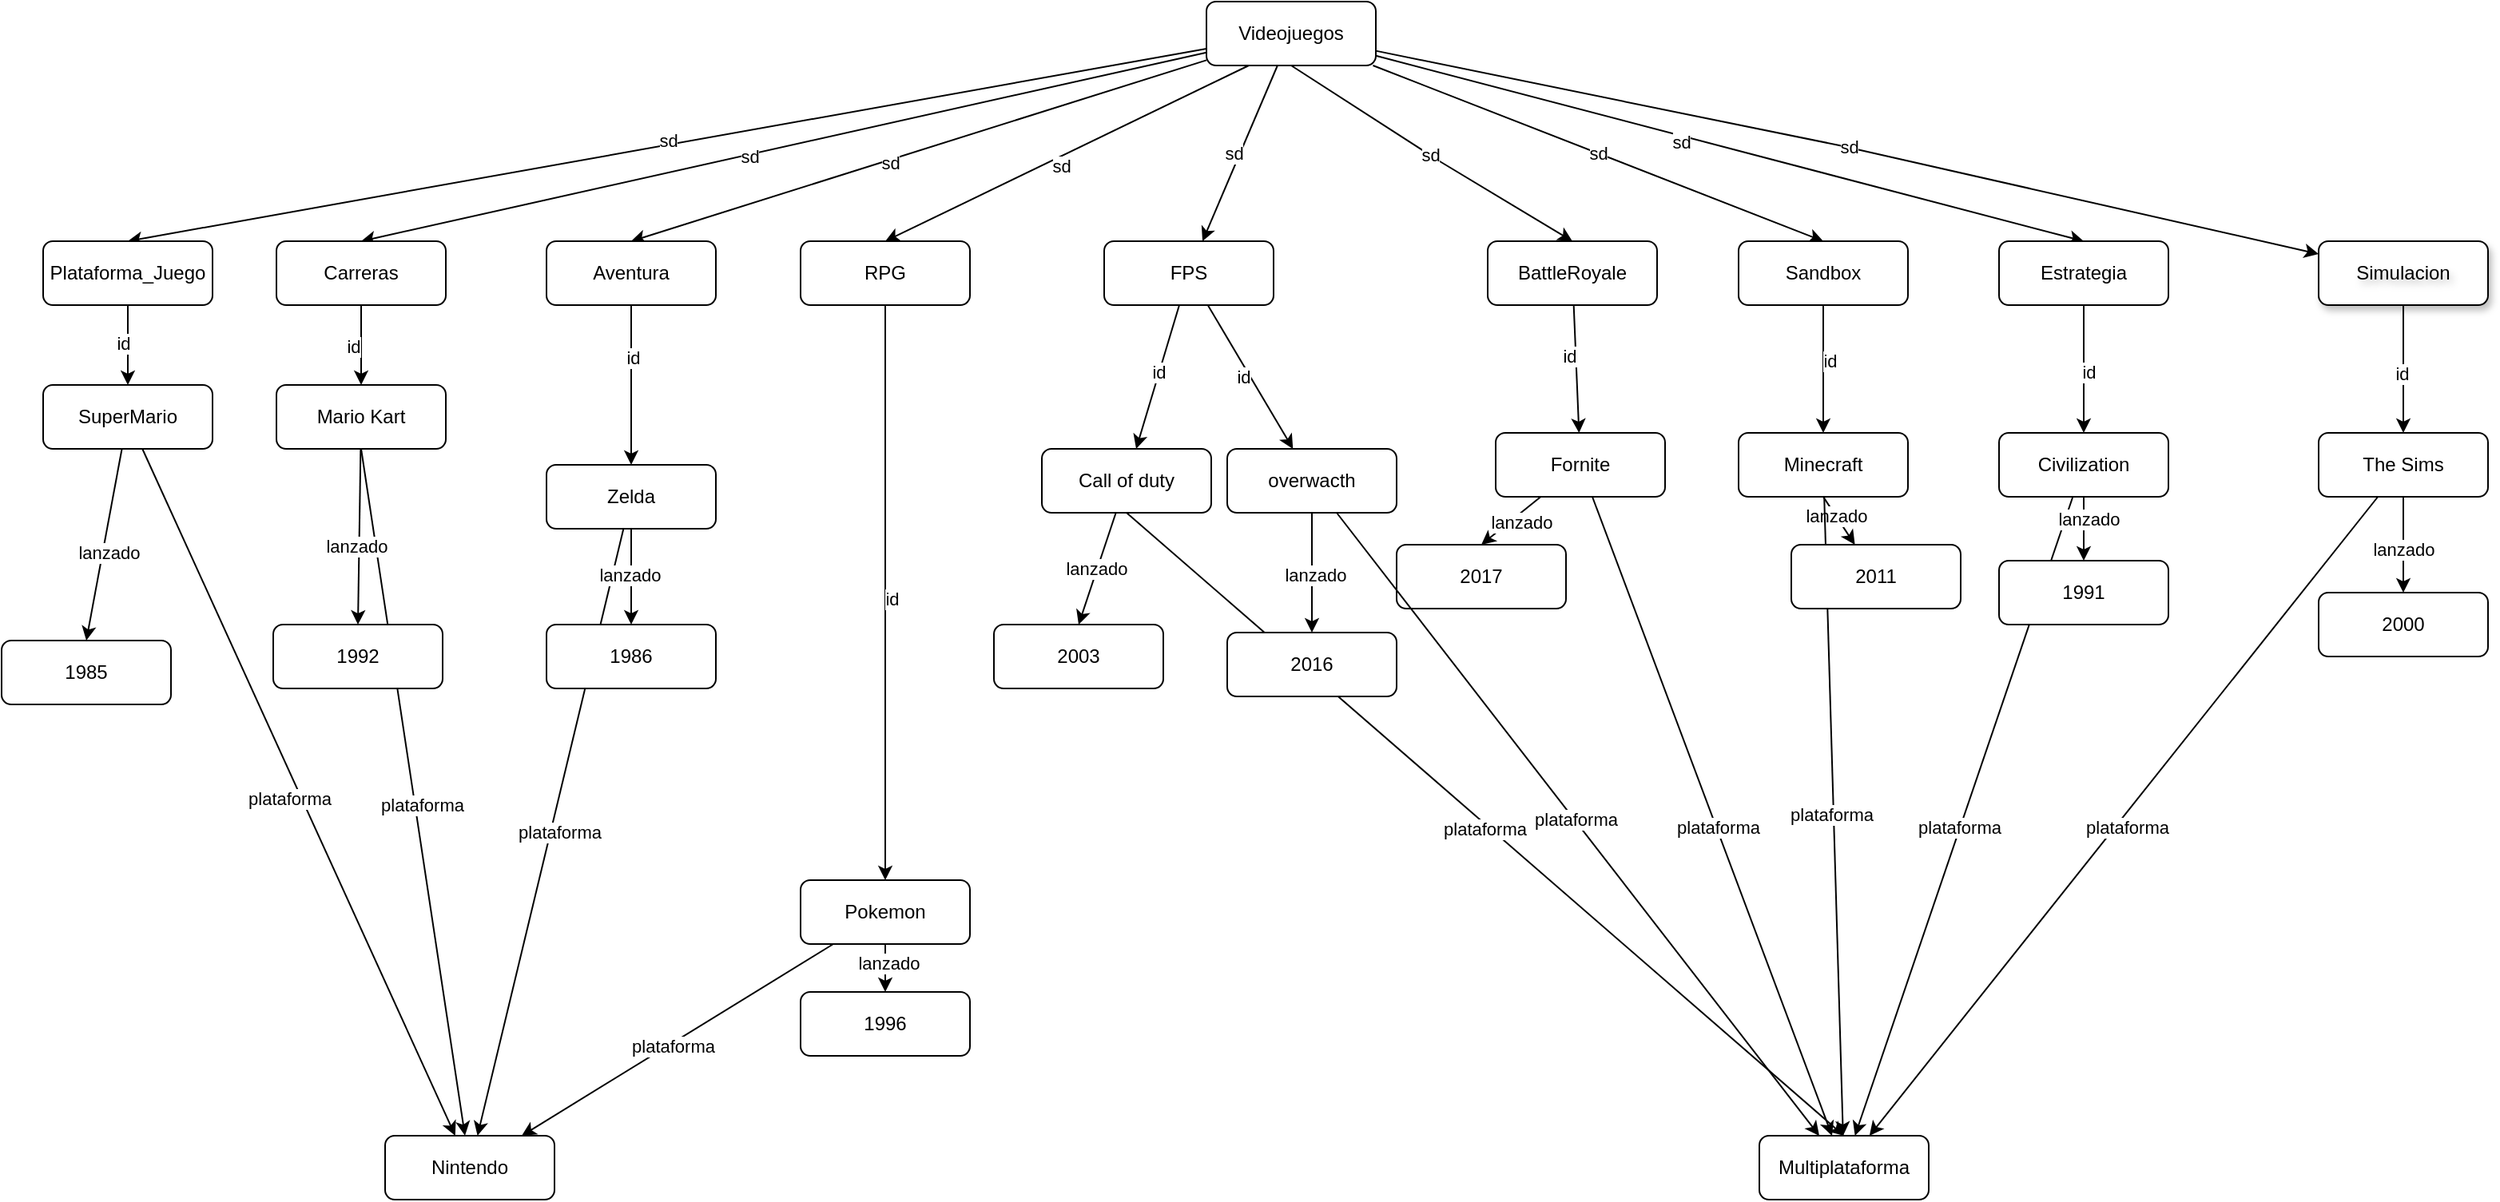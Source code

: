 <mxfile version="24.0.1" type="device">
  <diagram name="Página-1" id="hcWgy5PvwUK4jgUH3Iff">
    <mxGraphModel dx="2440" dy="1292" grid="1" gridSize="10" guides="1" tooltips="1" connect="1" arrows="1" fold="1" page="1" pageScale="1" pageWidth="1654" pageHeight="1169" math="0" shadow="0">
      <root>
        <mxCell id="0" />
        <mxCell id="1" parent="0" />
        <mxCell id="spRLWSc7RttgzbPWyASP-35" style="rounded=0;orthogonalLoop=1;jettySize=auto;html=1;entryX=0.5;entryY=0;entryDx=0;entryDy=0;" parent="1" target="spRLWSc7RttgzbPWyASP-2" edge="1" source="spRLWSc7RttgzbPWyASP-1">
          <mxGeometry relative="1" as="geometry">
            <mxPoint x="674" y="310" as="sourcePoint" />
          </mxGeometry>
        </mxCell>
        <mxCell id="7oj9rfEBmh7q5hDcnRv2-73" value="sd" style="edgeLabel;html=1;align=center;verticalAlign=middle;resizable=0;points=[];" vertex="1" connectable="0" parent="spRLWSc7RttgzbPWyASP-35">
          <mxGeometry x="-0.003" y="-3" relative="1" as="geometry">
            <mxPoint as="offset" />
          </mxGeometry>
        </mxCell>
        <mxCell id="spRLWSc7RttgzbPWyASP-36" style="rounded=0;orthogonalLoop=1;jettySize=auto;html=1;entryX=0.5;entryY=0;entryDx=0;entryDy=0;" parent="1" target="spRLWSc7RttgzbPWyASP-3" edge="1" source="spRLWSc7RttgzbPWyASP-1">
          <mxGeometry relative="1" as="geometry">
            <mxPoint x="674" y="310" as="sourcePoint" />
          </mxGeometry>
        </mxCell>
        <mxCell id="7oj9rfEBmh7q5hDcnRv2-74" value="sd" style="edgeLabel;html=1;align=center;verticalAlign=middle;resizable=0;points=[];" vertex="1" connectable="0" parent="spRLWSc7RttgzbPWyASP-36">
          <mxGeometry x="0.084" y="1" relative="1" as="geometry">
            <mxPoint as="offset" />
          </mxGeometry>
        </mxCell>
        <mxCell id="spRLWSc7RttgzbPWyASP-37" style="rounded=0;orthogonalLoop=1;jettySize=auto;html=1;entryX=0.5;entryY=0;entryDx=0;entryDy=0;" parent="1" target="spRLWSc7RttgzbPWyASP-4" edge="1" source="spRLWSc7RttgzbPWyASP-1">
          <mxGeometry relative="1" as="geometry">
            <mxPoint x="674" y="310" as="sourcePoint" />
          </mxGeometry>
        </mxCell>
        <mxCell id="7oj9rfEBmh7q5hDcnRv2-75" value="sd" style="edgeLabel;html=1;align=center;verticalAlign=middle;resizable=0;points=[];" vertex="1" connectable="0" parent="spRLWSc7RttgzbPWyASP-37">
          <mxGeometry x="0.106" y="2" relative="1" as="geometry">
            <mxPoint as="offset" />
          </mxGeometry>
        </mxCell>
        <mxCell id="spRLWSc7RttgzbPWyASP-38" style="rounded=0;orthogonalLoop=1;jettySize=auto;html=1;exitX=0.25;exitY=1;exitDx=0;exitDy=0;entryX=0.5;entryY=0;entryDx=0;entryDy=0;" parent="1" target="spRLWSc7RttgzbPWyASP-5" edge="1" source="spRLWSc7RttgzbPWyASP-1">
          <mxGeometry relative="1" as="geometry">
            <mxPoint x="674" y="310" as="sourcePoint" />
          </mxGeometry>
        </mxCell>
        <mxCell id="7oj9rfEBmh7q5hDcnRv2-76" value="sd" style="edgeLabel;html=1;align=center;verticalAlign=middle;resizable=0;points=[];" vertex="1" connectable="0" parent="spRLWSc7RttgzbPWyASP-38">
          <mxGeometry x="0.047" y="6" relative="1" as="geometry">
            <mxPoint x="-1" as="offset" />
          </mxGeometry>
        </mxCell>
        <mxCell id="spRLWSc7RttgzbPWyASP-40" value="sd" style="rounded=0;orthogonalLoop=1;jettySize=auto;html=1;entryX=0.5;entryY=0;entryDx=0;entryDy=0;" parent="1" target="spRLWSc7RttgzbPWyASP-7" edge="1" source="spRLWSc7RttgzbPWyASP-1">
          <mxGeometry relative="1" as="geometry">
            <mxPoint x="674" y="310" as="sourcePoint" />
          </mxGeometry>
        </mxCell>
        <mxCell id="spRLWSc7RttgzbPWyASP-42" style="rounded=0;orthogonalLoop=1;jettySize=auto;html=1;entryX=0.5;entryY=0;entryDx=0;entryDy=0;" parent="1" target="spRLWSc7RttgzbPWyASP-9" edge="1" source="spRLWSc7RttgzbPWyASP-1">
          <mxGeometry relative="1" as="geometry">
            <mxPoint x="674" y="310" as="sourcePoint" />
          </mxGeometry>
        </mxCell>
        <mxCell id="7oj9rfEBmh7q5hDcnRv2-78" value="sd" style="edgeLabel;html=1;align=center;verticalAlign=middle;resizable=0;points=[];" vertex="1" connectable="0" parent="spRLWSc7RttgzbPWyASP-42">
          <mxGeometry x="-0.129" y="-3" relative="1" as="geometry">
            <mxPoint x="-1" as="offset" />
          </mxGeometry>
        </mxCell>
        <mxCell id="spRLWSc7RttgzbPWyASP-77" value="sd" style="rounded=0;orthogonalLoop=1;jettySize=auto;html=1;exitX=0.5;exitY=1;exitDx=0;exitDy=0;entryX=0.5;entryY=0;entryDx=0;entryDy=0;" parent="1" source="spRLWSc7RttgzbPWyASP-1" target="spRLWSc7RttgzbPWyASP-6" edge="1">
          <mxGeometry relative="1" as="geometry">
            <Array as="points">
              <mxPoint x="920" y="270" />
            </Array>
          </mxGeometry>
        </mxCell>
        <mxCell id="7oj9rfEBmh7q5hDcnRv2-10" style="rounded=0;orthogonalLoop=1;jettySize=auto;html=1;" edge="1" parent="1" source="spRLWSc7RttgzbPWyASP-1" target="7oj9rfEBmh7q5hDcnRv2-9">
          <mxGeometry relative="1" as="geometry" />
        </mxCell>
        <mxCell id="7oj9rfEBmh7q5hDcnRv2-77" value="sd" style="edgeLabel;html=1;align=center;verticalAlign=middle;resizable=0;points=[];" vertex="1" connectable="0" parent="7oj9rfEBmh7q5hDcnRv2-10">
          <mxGeometry x="0.018" y="-4" relative="1" as="geometry">
            <mxPoint as="offset" />
          </mxGeometry>
        </mxCell>
        <mxCell id="7oj9rfEBmh7q5hDcnRv2-30" value="sd" style="rounded=0;orthogonalLoop=1;jettySize=auto;html=1;" edge="1" parent="1" source="spRLWSc7RttgzbPWyASP-1" target="spRLWSc7RttgzbPWyASP-8">
          <mxGeometry relative="1" as="geometry">
            <Array as="points">
              <mxPoint x="1170" y="260" />
            </Array>
          </mxGeometry>
        </mxCell>
        <mxCell id="spRLWSc7RttgzbPWyASP-1" value="Videojuegos" style="rounded=1;whiteSpace=wrap;html=1;" parent="1" vertex="1">
          <mxGeometry x="774" y="170" width="106" height="40" as="geometry" />
        </mxCell>
        <mxCell id="spRLWSc7RttgzbPWyASP-43" style="rounded=0;orthogonalLoop=1;jettySize=auto;html=1;exitX=0.5;exitY=1;exitDx=0;exitDy=0;entryX=0.5;entryY=0;entryDx=0;entryDy=0;" parent="1" source="spRLWSc7RttgzbPWyASP-2" target="spRLWSc7RttgzbPWyASP-10" edge="1">
          <mxGeometry relative="1" as="geometry" />
        </mxCell>
        <mxCell id="7oj9rfEBmh7q5hDcnRv2-52" value="id" style="edgeLabel;html=1;align=center;verticalAlign=middle;resizable=0;points=[];" vertex="1" connectable="0" parent="spRLWSc7RttgzbPWyASP-43">
          <mxGeometry x="-0.068" y="-3" relative="1" as="geometry">
            <mxPoint as="offset" />
          </mxGeometry>
        </mxCell>
        <mxCell id="spRLWSc7RttgzbPWyASP-2" value="Plataforma_Juego" style="rounded=1;whiteSpace=wrap;html=1;" parent="1" vertex="1">
          <mxGeometry x="46" y="320" width="106" height="40" as="geometry" />
        </mxCell>
        <mxCell id="spRLWSc7RttgzbPWyASP-46" style="rounded=0;orthogonalLoop=1;jettySize=auto;html=1;exitX=0.5;exitY=1;exitDx=0;exitDy=0;entryX=0.5;entryY=0;entryDx=0;entryDy=0;" parent="1" source="spRLWSc7RttgzbPWyASP-3" target="spRLWSc7RttgzbPWyASP-14" edge="1">
          <mxGeometry relative="1" as="geometry" />
        </mxCell>
        <mxCell id="7oj9rfEBmh7q5hDcnRv2-53" value="id" style="edgeLabel;html=1;align=center;verticalAlign=middle;resizable=0;points=[];" vertex="1" connectable="0" parent="spRLWSc7RttgzbPWyASP-46">
          <mxGeometry x="0.026" y="-5" relative="1" as="geometry">
            <mxPoint as="offset" />
          </mxGeometry>
        </mxCell>
        <mxCell id="spRLWSc7RttgzbPWyASP-3" value="Carreras" style="rounded=1;whiteSpace=wrap;html=1;" parent="1" vertex="1">
          <mxGeometry x="192" y="320" width="106" height="40" as="geometry" />
        </mxCell>
        <mxCell id="spRLWSc7RttgzbPWyASP-49" style="rounded=0;orthogonalLoop=1;jettySize=auto;html=1;exitX=0.5;exitY=1;exitDx=0;exitDy=0;entryX=0.5;entryY=0;entryDx=0;entryDy=0;" parent="1" source="spRLWSc7RttgzbPWyASP-4" target="spRLWSc7RttgzbPWyASP-17" edge="1">
          <mxGeometry relative="1" as="geometry" />
        </mxCell>
        <mxCell id="7oj9rfEBmh7q5hDcnRv2-54" value="id" style="edgeLabel;html=1;align=center;verticalAlign=middle;resizable=0;points=[];" vertex="1" connectable="0" parent="spRLWSc7RttgzbPWyASP-49">
          <mxGeometry x="-0.346" y="1" relative="1" as="geometry">
            <mxPoint as="offset" />
          </mxGeometry>
        </mxCell>
        <mxCell id="spRLWSc7RttgzbPWyASP-4" value="Aventura" style="rounded=1;whiteSpace=wrap;html=1;" parent="1" vertex="1">
          <mxGeometry x="361" y="320" width="106" height="40" as="geometry" />
        </mxCell>
        <mxCell id="spRLWSc7RttgzbPWyASP-52" style="rounded=0;orthogonalLoop=1;jettySize=auto;html=1;exitX=0.5;exitY=1;exitDx=0;exitDy=0;entryX=0.5;entryY=0;entryDx=0;entryDy=0;" parent="1" source="spRLWSc7RttgzbPWyASP-5" target="spRLWSc7RttgzbPWyASP-20" edge="1">
          <mxGeometry relative="1" as="geometry" />
        </mxCell>
        <mxCell id="7oj9rfEBmh7q5hDcnRv2-56" value="id" style="edgeLabel;html=1;align=center;verticalAlign=middle;resizable=0;points=[];" vertex="1" connectable="0" parent="spRLWSc7RttgzbPWyASP-52">
          <mxGeometry x="0.019" y="4" relative="1" as="geometry">
            <mxPoint as="offset" />
          </mxGeometry>
        </mxCell>
        <mxCell id="spRLWSc7RttgzbPWyASP-5" value="RPG" style="rounded=1;whiteSpace=wrap;html=1;" parent="1" vertex="1">
          <mxGeometry x="520" y="320" width="106" height="40" as="geometry" />
        </mxCell>
        <mxCell id="7oj9rfEBmh7q5hDcnRv2-15" style="rounded=0;orthogonalLoop=1;jettySize=auto;html=1;" edge="1" parent="1" source="spRLWSc7RttgzbPWyASP-6" target="spRLWSc7RttgzbPWyASP-26">
          <mxGeometry relative="1" as="geometry" />
        </mxCell>
        <mxCell id="7oj9rfEBmh7q5hDcnRv2-64" value="id" style="edgeLabel;html=1;align=center;verticalAlign=middle;resizable=0;points=[];" vertex="1" connectable="0" parent="7oj9rfEBmh7q5hDcnRv2-15">
          <mxGeometry x="-0.215" y="-4" relative="1" as="geometry">
            <mxPoint as="offset" />
          </mxGeometry>
        </mxCell>
        <mxCell id="spRLWSc7RttgzbPWyASP-6" value="BattleRoyale" style="rounded=1;whiteSpace=wrap;html=1;" parent="1" vertex="1">
          <mxGeometry x="950" y="320" width="106" height="40" as="geometry" />
        </mxCell>
        <mxCell id="7oj9rfEBmh7q5hDcnRv2-17" style="rounded=0;orthogonalLoop=1;jettySize=auto;html=1;" edge="1" parent="1" source="spRLWSc7RttgzbPWyASP-7" target="spRLWSc7RttgzbPWyASP-29">
          <mxGeometry relative="1" as="geometry" />
        </mxCell>
        <mxCell id="7oj9rfEBmh7q5hDcnRv2-65" value="id" style="edgeLabel;html=1;align=center;verticalAlign=middle;resizable=0;points=[];" vertex="1" connectable="0" parent="7oj9rfEBmh7q5hDcnRv2-17">
          <mxGeometry x="-0.123" y="4" relative="1" as="geometry">
            <mxPoint as="offset" />
          </mxGeometry>
        </mxCell>
        <mxCell id="spRLWSc7RttgzbPWyASP-7" value="Sandbox" style="rounded=1;whiteSpace=wrap;html=1;" parent="1" vertex="1">
          <mxGeometry x="1107" y="320" width="106" height="40" as="geometry" />
        </mxCell>
        <mxCell id="7oj9rfEBmh7q5hDcnRv2-19" style="rounded=0;orthogonalLoop=1;jettySize=auto;html=1;" edge="1" parent="1" source="spRLWSc7RttgzbPWyASP-8" target="spRLWSc7RttgzbPWyASP-32">
          <mxGeometry relative="1" as="geometry" />
        </mxCell>
        <mxCell id="7oj9rfEBmh7q5hDcnRv2-67" value="id" style="edgeLabel;html=1;align=center;verticalAlign=middle;resizable=0;points=[];" vertex="1" connectable="0" parent="7oj9rfEBmh7q5hDcnRv2-19">
          <mxGeometry x="0.07" y="-1" relative="1" as="geometry">
            <mxPoint as="offset" />
          </mxGeometry>
        </mxCell>
        <mxCell id="spRLWSc7RttgzbPWyASP-8" value="Simulacion" style="rounded=1;whiteSpace=wrap;html=1;strokeColor=default;shadow=1;textShadow=1;" parent="1" vertex="1">
          <mxGeometry x="1470" y="320" width="106" height="40" as="geometry" />
        </mxCell>
        <mxCell id="7oj9rfEBmh7q5hDcnRv2-18" style="rounded=0;orthogonalLoop=1;jettySize=auto;html=1;" edge="1" parent="1" source="spRLWSc7RttgzbPWyASP-9" target="spRLWSc7RttgzbPWyASP-72">
          <mxGeometry relative="1" as="geometry">
            <mxPoint x="1387" y="-29.609" as="sourcePoint" />
          </mxGeometry>
        </mxCell>
        <mxCell id="7oj9rfEBmh7q5hDcnRv2-66" value="id" style="edgeLabel;html=1;align=center;verticalAlign=middle;resizable=0;points=[];" vertex="1" connectable="0" parent="7oj9rfEBmh7q5hDcnRv2-18">
          <mxGeometry x="0.053" y="3" relative="1" as="geometry">
            <mxPoint as="offset" />
          </mxGeometry>
        </mxCell>
        <mxCell id="spRLWSc7RttgzbPWyASP-9" value="Estrategia" style="rounded=1;whiteSpace=wrap;html=1;" parent="1" vertex="1">
          <mxGeometry x="1270" y="320" width="106" height="40" as="geometry" />
        </mxCell>
        <mxCell id="spRLWSc7RttgzbPWyASP-10" value="SuperMario" style="rounded=1;whiteSpace=wrap;html=1;" parent="1" vertex="1">
          <mxGeometry x="46" y="410" width="106" height="40" as="geometry" />
        </mxCell>
        <mxCell id="spRLWSc7RttgzbPWyASP-45" style="rounded=0;orthogonalLoop=1;jettySize=auto;html=1;entryX=0.5;entryY=0;entryDx=0;entryDy=0;" parent="1" source="spRLWSc7RttgzbPWyASP-10" target="spRLWSc7RttgzbPWyASP-12" edge="1">
          <mxGeometry relative="1" as="geometry">
            <mxPoint x="177" y="300" as="sourcePoint" />
          </mxGeometry>
        </mxCell>
        <mxCell id="7oj9rfEBmh7q5hDcnRv2-42" value="lanzado" style="edgeLabel;html=1;align=center;verticalAlign=middle;resizable=0;points=[];" vertex="1" connectable="0" parent="spRLWSc7RttgzbPWyASP-45">
          <mxGeometry x="0.075" y="3" relative="1" as="geometry">
            <mxPoint as="offset" />
          </mxGeometry>
        </mxCell>
        <mxCell id="spRLWSc7RttgzbPWyASP-47" style="rounded=0;orthogonalLoop=1;jettySize=auto;html=1;exitX=0.5;exitY=1;exitDx=0;exitDy=0;" parent="1" source="spRLWSc7RttgzbPWyASP-14" target="spRLWSc7RttgzbPWyASP-15" edge="1">
          <mxGeometry relative="1" as="geometry" />
        </mxCell>
        <mxCell id="7oj9rfEBmh7q5hDcnRv2-59" value="plataforma" style="edgeLabel;html=1;align=center;verticalAlign=middle;resizable=0;points=[];" vertex="1" connectable="0" parent="spRLWSc7RttgzbPWyASP-47">
          <mxGeometry x="0.039" y="4" relative="1" as="geometry">
            <mxPoint as="offset" />
          </mxGeometry>
        </mxCell>
        <mxCell id="spRLWSc7RttgzbPWyASP-14" value="Mario Kart" style="rounded=1;whiteSpace=wrap;html=1;" parent="1" vertex="1">
          <mxGeometry x="192" y="410" width="106" height="40" as="geometry" />
        </mxCell>
        <mxCell id="spRLWSc7RttgzbPWyASP-48" style="rounded=0;orthogonalLoop=1;jettySize=auto;html=1;entryX=0.5;entryY=0;entryDx=0;entryDy=0;" parent="1" source="spRLWSc7RttgzbPWyASP-14" target="spRLWSc7RttgzbPWyASP-16" edge="1">
          <mxGeometry relative="1" as="geometry" />
        </mxCell>
        <mxCell id="7oj9rfEBmh7q5hDcnRv2-44" value="lanzado" style="edgeLabel;html=1;align=center;verticalAlign=middle;resizable=0;points=[];" vertex="1" connectable="0" parent="spRLWSc7RttgzbPWyASP-48">
          <mxGeometry x="0.098" y="-2" relative="1" as="geometry">
            <mxPoint as="offset" />
          </mxGeometry>
        </mxCell>
        <mxCell id="spRLWSc7RttgzbPWyASP-15" value="Nintendo" style="rounded=1;whiteSpace=wrap;html=1;" parent="1" vertex="1">
          <mxGeometry x="260" y="880" width="106" height="40" as="geometry" />
        </mxCell>
        <mxCell id="spRLWSc7RttgzbPWyASP-16" value="1992" style="rounded=1;whiteSpace=wrap;html=1;" parent="1" vertex="1">
          <mxGeometry x="190" y="560" width="106" height="40" as="geometry" />
        </mxCell>
        <mxCell id="7oj9rfEBmh7q5hDcnRv2-22" style="rounded=0;orthogonalLoop=1;jettySize=auto;html=1;" edge="1" parent="1" source="spRLWSc7RttgzbPWyASP-17" target="spRLWSc7RttgzbPWyASP-15">
          <mxGeometry relative="1" as="geometry" />
        </mxCell>
        <mxCell id="7oj9rfEBmh7q5hDcnRv2-60" value="plataforma" style="edgeLabel;html=1;align=center;verticalAlign=middle;resizable=0;points=[];" vertex="1" connectable="0" parent="7oj9rfEBmh7q5hDcnRv2-22">
          <mxGeometry x="-0.01" y="5" relative="1" as="geometry">
            <mxPoint as="offset" />
          </mxGeometry>
        </mxCell>
        <mxCell id="spRLWSc7RttgzbPWyASP-17" value="Zelda" style="rounded=1;whiteSpace=wrap;html=1;" parent="1" vertex="1">
          <mxGeometry x="361" y="460" width="106" height="40" as="geometry" />
        </mxCell>
        <mxCell id="spRLWSc7RttgzbPWyASP-51" style="rounded=0;orthogonalLoop=1;jettySize=auto;html=1;entryX=0.5;entryY=0;entryDx=0;entryDy=0;" parent="1" source="spRLWSc7RttgzbPWyASP-17" target="spRLWSc7RttgzbPWyASP-19" edge="1">
          <mxGeometry relative="1" as="geometry" />
        </mxCell>
        <mxCell id="7oj9rfEBmh7q5hDcnRv2-45" value="lanzado" style="edgeLabel;html=1;align=center;verticalAlign=middle;resizable=0;points=[];" vertex="1" connectable="0" parent="spRLWSc7RttgzbPWyASP-51">
          <mxGeometry x="-0.028" y="-1" relative="1" as="geometry">
            <mxPoint as="offset" />
          </mxGeometry>
        </mxCell>
        <mxCell id="spRLWSc7RttgzbPWyASP-19" value="1986" style="rounded=1;whiteSpace=wrap;html=1;" parent="1" vertex="1">
          <mxGeometry x="361" y="560" width="106" height="40" as="geometry" />
        </mxCell>
        <mxCell id="7oj9rfEBmh7q5hDcnRv2-23" style="rounded=0;orthogonalLoop=1;jettySize=auto;html=1;" edge="1" parent="1" source="spRLWSc7RttgzbPWyASP-20" target="spRLWSc7RttgzbPWyASP-15">
          <mxGeometry relative="1" as="geometry" />
        </mxCell>
        <mxCell id="7oj9rfEBmh7q5hDcnRv2-61" value="plataforma" style="edgeLabel;html=1;align=center;verticalAlign=middle;resizable=0;points=[];" vertex="1" connectable="0" parent="7oj9rfEBmh7q5hDcnRv2-23">
          <mxGeometry x="0.053" y="1" relative="1" as="geometry">
            <mxPoint x="1" as="offset" />
          </mxGeometry>
        </mxCell>
        <mxCell id="spRLWSc7RttgzbPWyASP-20" value="Pokemon" style="rounded=1;whiteSpace=wrap;html=1;" parent="1" vertex="1">
          <mxGeometry x="520" y="720" width="106" height="40" as="geometry" />
        </mxCell>
        <mxCell id="spRLWSc7RttgzbPWyASP-54" style="rounded=0;orthogonalLoop=1;jettySize=auto;html=1;entryX=0.5;entryY=0;entryDx=0;entryDy=0;" parent="1" source="spRLWSc7RttgzbPWyASP-20" target="spRLWSc7RttgzbPWyASP-22" edge="1">
          <mxGeometry relative="1" as="geometry" />
        </mxCell>
        <mxCell id="7oj9rfEBmh7q5hDcnRv2-57" value="lanzado" style="edgeLabel;html=1;align=center;verticalAlign=middle;resizable=0;points=[];" vertex="1" connectable="0" parent="spRLWSc7RttgzbPWyASP-54">
          <mxGeometry x="-0.231" y="2" relative="1" as="geometry">
            <mxPoint as="offset" />
          </mxGeometry>
        </mxCell>
        <mxCell id="spRLWSc7RttgzbPWyASP-22" value="1996" style="rounded=1;whiteSpace=wrap;html=1;" parent="1" vertex="1">
          <mxGeometry x="520" y="790" width="106" height="40" as="geometry" />
        </mxCell>
        <mxCell id="spRLWSc7RttgzbPWyASP-56" style="rounded=0;orthogonalLoop=1;jettySize=auto;html=1;exitX=0.5;exitY=1;exitDx=0;exitDy=0;entryX=0.5;entryY=0;entryDx=0;entryDy=0;" parent="1" source="spRLWSc7RttgzbPWyASP-23" target="spRLWSc7RttgzbPWyASP-24" edge="1">
          <mxGeometry relative="1" as="geometry" />
        </mxCell>
        <mxCell id="7oj9rfEBmh7q5hDcnRv2-62" value="plataforma" style="edgeLabel;html=1;align=center;verticalAlign=middle;resizable=0;points=[];" vertex="1" connectable="0" parent="spRLWSc7RttgzbPWyASP-56">
          <mxGeometry x="0.003" y="-3" relative="1" as="geometry">
            <mxPoint as="offset" />
          </mxGeometry>
        </mxCell>
        <mxCell id="spRLWSc7RttgzbPWyASP-23" value="Call of duty" style="rounded=1;whiteSpace=wrap;html=1;" parent="1" vertex="1">
          <mxGeometry x="671" y="450" width="106" height="40" as="geometry" />
        </mxCell>
        <mxCell id="spRLWSc7RttgzbPWyASP-57" style="rounded=0;orthogonalLoop=1;jettySize=auto;html=1;entryX=0.5;entryY=0;entryDx=0;entryDy=0;" parent="1" source="spRLWSc7RttgzbPWyASP-23" target="spRLWSc7RttgzbPWyASP-25" edge="1">
          <mxGeometry relative="1" as="geometry" />
        </mxCell>
        <mxCell id="7oj9rfEBmh7q5hDcnRv2-46" value="lanzado" style="edgeLabel;html=1;align=center;verticalAlign=middle;resizable=0;points=[];" vertex="1" connectable="0" parent="spRLWSc7RttgzbPWyASP-57">
          <mxGeometry x="-0.009" y="-1" relative="1" as="geometry">
            <mxPoint as="offset" />
          </mxGeometry>
        </mxCell>
        <mxCell id="spRLWSc7RttgzbPWyASP-24" value="Multiplataforma" style="rounded=1;whiteSpace=wrap;html=1;" parent="1" vertex="1">
          <mxGeometry x="1120" y="880" width="106" height="40" as="geometry" />
        </mxCell>
        <mxCell id="spRLWSc7RttgzbPWyASP-25" value="2003" style="rounded=1;whiteSpace=wrap;html=1;" parent="1" vertex="1">
          <mxGeometry x="641" y="560" width="106" height="40" as="geometry" />
        </mxCell>
        <mxCell id="7oj9rfEBmh7q5hDcnRv2-31" style="rounded=0;orthogonalLoop=1;jettySize=auto;html=1;" edge="1" parent="1" source="spRLWSc7RttgzbPWyASP-26" target="spRLWSc7RttgzbPWyASP-24">
          <mxGeometry relative="1" as="geometry" />
        </mxCell>
        <mxCell id="7oj9rfEBmh7q5hDcnRv2-69" value="plataforma" style="edgeLabel;html=1;align=center;verticalAlign=middle;resizable=0;points=[];" vertex="1" connectable="0" parent="7oj9rfEBmh7q5hDcnRv2-31">
          <mxGeometry x="0.036" y="1" relative="1" as="geometry">
            <mxPoint as="offset" />
          </mxGeometry>
        </mxCell>
        <mxCell id="spRLWSc7RttgzbPWyASP-26" value="Fornite" style="rounded=1;whiteSpace=wrap;html=1;perimeter=rectanglePerimeter;" parent="1" vertex="1">
          <mxGeometry x="955" y="440" width="106" height="40" as="geometry" />
        </mxCell>
        <mxCell id="spRLWSc7RttgzbPWyASP-60" style="rounded=0;orthogonalLoop=1;jettySize=auto;html=1;entryX=0.5;entryY=0;entryDx=0;entryDy=0;" parent="1" source="spRLWSc7RttgzbPWyASP-26" target="spRLWSc7RttgzbPWyASP-28" edge="1">
          <mxGeometry relative="1" as="geometry">
            <mxPoint x="1204.0" y="539.94" as="sourcePoint" />
          </mxGeometry>
        </mxCell>
        <mxCell id="7oj9rfEBmh7q5hDcnRv2-48" value="lanzado" style="edgeLabel;html=1;align=center;verticalAlign=middle;resizable=0;points=[];" vertex="1" connectable="0" parent="spRLWSc7RttgzbPWyASP-60">
          <mxGeometry x="-0.137" y="4" relative="1" as="geometry">
            <mxPoint x="1" as="offset" />
          </mxGeometry>
        </mxCell>
        <mxCell id="spRLWSc7RttgzbPWyASP-28" value="2017" style="rounded=1;whiteSpace=wrap;html=1;" parent="1" vertex="1">
          <mxGeometry x="893" y="510" width="106" height="40" as="geometry" />
        </mxCell>
        <mxCell id="spRLWSc7RttgzbPWyASP-62" style="rounded=0;orthogonalLoop=1;jettySize=auto;html=1;exitX=0.5;exitY=1;exitDx=0;exitDy=0;" parent="1" source="spRLWSc7RttgzbPWyASP-29" target="spRLWSc7RttgzbPWyASP-31" edge="1">
          <mxGeometry relative="1" as="geometry">
            <mxPoint x="1398.167" y="370" as="targetPoint" />
          </mxGeometry>
        </mxCell>
        <mxCell id="7oj9rfEBmh7q5hDcnRv2-49" value="lanzado" style="edgeLabel;html=1;align=center;verticalAlign=middle;resizable=0;points=[];" vertex="1" connectable="0" parent="spRLWSc7RttgzbPWyASP-62">
          <mxGeometry x="-0.236" relative="1" as="geometry">
            <mxPoint as="offset" />
          </mxGeometry>
        </mxCell>
        <mxCell id="7oj9rfEBmh7q5hDcnRv2-32" style="rounded=0;orthogonalLoop=1;jettySize=auto;html=1;" edge="1" parent="1" source="spRLWSc7RttgzbPWyASP-29" target="spRLWSc7RttgzbPWyASP-24">
          <mxGeometry relative="1" as="geometry" />
        </mxCell>
        <mxCell id="7oj9rfEBmh7q5hDcnRv2-70" value="plataforma" style="edgeLabel;html=1;align=center;verticalAlign=middle;resizable=0;points=[];" vertex="1" connectable="0" parent="7oj9rfEBmh7q5hDcnRv2-32">
          <mxGeometry x="-0.007" y="-2" relative="1" as="geometry">
            <mxPoint as="offset" />
          </mxGeometry>
        </mxCell>
        <mxCell id="spRLWSc7RttgzbPWyASP-29" value="Minecraft" style="rounded=1;whiteSpace=wrap;html=1;" parent="1" vertex="1">
          <mxGeometry x="1107" y="440" width="106" height="40" as="geometry" />
        </mxCell>
        <mxCell id="spRLWSc7RttgzbPWyASP-31" value="2011" style="rounded=1;whiteSpace=wrap;html=1;" parent="1" vertex="1">
          <mxGeometry x="1140" y="510" width="106" height="40" as="geometry" />
        </mxCell>
        <mxCell id="7oj9rfEBmh7q5hDcnRv2-43" style="rounded=0;orthogonalLoop=1;jettySize=auto;html=1;" edge="1" parent="1" source="spRLWSc7RttgzbPWyASP-32" target="spRLWSc7RttgzbPWyASP-24">
          <mxGeometry relative="1" as="geometry" />
        </mxCell>
        <mxCell id="7oj9rfEBmh7q5hDcnRv2-72" value="plataforma" style="edgeLabel;html=1;align=center;verticalAlign=middle;resizable=0;points=[];" vertex="1" connectable="0" parent="7oj9rfEBmh7q5hDcnRv2-43">
          <mxGeometry x="0.011" y="5" relative="1" as="geometry">
            <mxPoint y="1" as="offset" />
          </mxGeometry>
        </mxCell>
        <mxCell id="spRLWSc7RttgzbPWyASP-32" value="The Sims" style="rounded=1;whiteSpace=wrap;html=1;" parent="1" vertex="1">
          <mxGeometry x="1470" y="440" width="106" height="40" as="geometry" />
        </mxCell>
        <mxCell id="spRLWSc7RttgzbPWyASP-66" style="rounded=0;orthogonalLoop=1;jettySize=auto;html=1;entryX=0.5;entryY=0;entryDx=0;entryDy=0;" parent="1" source="spRLWSc7RttgzbPWyASP-32" target="spRLWSc7RttgzbPWyASP-34" edge="1">
          <mxGeometry relative="1" as="geometry">
            <mxPoint x="742" y="-70" as="sourcePoint" />
          </mxGeometry>
        </mxCell>
        <mxCell id="7oj9rfEBmh7q5hDcnRv2-51" value="lanzado" style="edgeLabel;html=1;align=center;verticalAlign=middle;resizable=0;points=[];" vertex="1" connectable="0" parent="spRLWSc7RttgzbPWyASP-66">
          <mxGeometry x="0.09" relative="1" as="geometry">
            <mxPoint as="offset" />
          </mxGeometry>
        </mxCell>
        <mxCell id="spRLWSc7RttgzbPWyASP-34" value="2000" style="rounded=1;whiteSpace=wrap;html=1;" parent="1" vertex="1">
          <mxGeometry x="1470" y="540" width="106" height="40" as="geometry" />
        </mxCell>
        <mxCell id="7oj9rfEBmh7q5hDcnRv2-34" style="rounded=0;orthogonalLoop=1;jettySize=auto;html=1;" edge="1" parent="1" source="spRLWSc7RttgzbPWyASP-72" target="spRLWSc7RttgzbPWyASP-24">
          <mxGeometry relative="1" as="geometry" />
        </mxCell>
        <mxCell id="7oj9rfEBmh7q5hDcnRv2-71" value="plataforma" style="edgeLabel;html=1;align=center;verticalAlign=middle;resizable=0;points=[];" vertex="1" connectable="0" parent="7oj9rfEBmh7q5hDcnRv2-34">
          <mxGeometry x="0.036" y="-1" relative="1" as="geometry">
            <mxPoint as="offset" />
          </mxGeometry>
        </mxCell>
        <mxCell id="spRLWSc7RttgzbPWyASP-72" value="Civilization" style="rounded=1;whiteSpace=wrap;html=1;" parent="1" vertex="1">
          <mxGeometry x="1270" y="440" width="106" height="40" as="geometry" />
        </mxCell>
        <mxCell id="spRLWSc7RttgzbPWyASP-73" style="rounded=0;orthogonalLoop=1;jettySize=auto;html=1;entryX=0.5;entryY=0;entryDx=0;entryDy=0;" parent="1" source="spRLWSc7RttgzbPWyASP-72" target="spRLWSc7RttgzbPWyASP-75" edge="1">
          <mxGeometry relative="1" as="geometry">
            <mxPoint x="1544.0" y="410" as="sourcePoint" />
          </mxGeometry>
        </mxCell>
        <mxCell id="7oj9rfEBmh7q5hDcnRv2-50" value="lanzado" style="edgeLabel;html=1;align=center;verticalAlign=middle;resizable=0;points=[];" vertex="1" connectable="0" parent="spRLWSc7RttgzbPWyASP-73">
          <mxGeometry x="-0.306" y="3" relative="1" as="geometry">
            <mxPoint as="offset" />
          </mxGeometry>
        </mxCell>
        <mxCell id="spRLWSc7RttgzbPWyASP-75" value="1991" style="rounded=1;whiteSpace=wrap;html=1;" parent="1" vertex="1">
          <mxGeometry x="1270" y="520" width="106" height="40" as="geometry" />
        </mxCell>
        <mxCell id="7oj9rfEBmh7q5hDcnRv2-12" style="rounded=0;orthogonalLoop=1;jettySize=auto;html=1;" edge="1" parent="1" source="7oj9rfEBmh7q5hDcnRv2-9" target="spRLWSc7RttgzbPWyASP-23">
          <mxGeometry relative="1" as="geometry" />
        </mxCell>
        <mxCell id="7oj9rfEBmh7q5hDcnRv2-55" value="id" style="edgeLabel;html=1;align=center;verticalAlign=middle;resizable=0;points=[];" vertex="1" connectable="0" parent="7oj9rfEBmh7q5hDcnRv2-12">
          <mxGeometry x="-0.054" y="-2" relative="1" as="geometry">
            <mxPoint x="1" as="offset" />
          </mxGeometry>
        </mxCell>
        <mxCell id="7oj9rfEBmh7q5hDcnRv2-20" style="rounded=0;orthogonalLoop=1;jettySize=auto;html=1;" edge="1" parent="1" source="7oj9rfEBmh7q5hDcnRv2-9" target="7oj9rfEBmh7q5hDcnRv2-16">
          <mxGeometry relative="1" as="geometry" />
        </mxCell>
        <mxCell id="7oj9rfEBmh7q5hDcnRv2-63" value="id" style="edgeLabel;html=1;align=center;verticalAlign=middle;resizable=0;points=[];" vertex="1" connectable="0" parent="7oj9rfEBmh7q5hDcnRv2-20">
          <mxGeometry x="-0.054" y="-4" relative="1" as="geometry">
            <mxPoint as="offset" />
          </mxGeometry>
        </mxCell>
        <mxCell id="7oj9rfEBmh7q5hDcnRv2-9" value="FPS" style="rounded=1;whiteSpace=wrap;html=1;" vertex="1" parent="1">
          <mxGeometry x="710" y="320" width="106" height="40" as="geometry" />
        </mxCell>
        <mxCell id="7oj9rfEBmh7q5hDcnRv2-25" style="rounded=0;orthogonalLoop=1;jettySize=auto;html=1;" edge="1" parent="1" source="7oj9rfEBmh7q5hDcnRv2-16" target="spRLWSc7RttgzbPWyASP-24">
          <mxGeometry relative="1" as="geometry" />
        </mxCell>
        <mxCell id="7oj9rfEBmh7q5hDcnRv2-68" value="plataforma" style="edgeLabel;html=1;align=center;verticalAlign=middle;resizable=0;points=[];" vertex="1" connectable="0" parent="7oj9rfEBmh7q5hDcnRv2-25">
          <mxGeometry x="-0.015" relative="1" as="geometry">
            <mxPoint as="offset" />
          </mxGeometry>
        </mxCell>
        <mxCell id="7oj9rfEBmh7q5hDcnRv2-36" style="rounded=0;orthogonalLoop=1;jettySize=auto;html=1;" edge="1" parent="1" source="7oj9rfEBmh7q5hDcnRv2-16" target="7oj9rfEBmh7q5hDcnRv2-35">
          <mxGeometry relative="1" as="geometry" />
        </mxCell>
        <mxCell id="7oj9rfEBmh7q5hDcnRv2-47" value="lanzado" style="edgeLabel;html=1;align=center;verticalAlign=middle;resizable=0;points=[];" vertex="1" connectable="0" parent="7oj9rfEBmh7q5hDcnRv2-36">
          <mxGeometry x="0.045" y="2" relative="1" as="geometry">
            <mxPoint as="offset" />
          </mxGeometry>
        </mxCell>
        <mxCell id="7oj9rfEBmh7q5hDcnRv2-16" value="overwacth" style="rounded=1;whiteSpace=wrap;html=1;" vertex="1" parent="1">
          <mxGeometry x="787" y="450" width="106" height="40" as="geometry" />
        </mxCell>
        <mxCell id="7oj9rfEBmh7q5hDcnRv2-28" value="" style="rounded=0;orthogonalLoop=1;jettySize=auto;html=1;" edge="1" parent="1" source="spRLWSc7RttgzbPWyASP-10" target="spRLWSc7RttgzbPWyASP-15">
          <mxGeometry relative="1" as="geometry">
            <mxPoint x="103" y="450" as="sourcePoint" />
            <mxPoint x="175" y="790" as="targetPoint" />
          </mxGeometry>
        </mxCell>
        <mxCell id="7oj9rfEBmh7q5hDcnRv2-58" value="plataforma" style="edgeLabel;html=1;align=center;verticalAlign=middle;resizable=0;points=[];" vertex="1" connectable="0" parent="7oj9rfEBmh7q5hDcnRv2-28">
          <mxGeometry x="0.006" y="-7" relative="1" as="geometry">
            <mxPoint as="offset" />
          </mxGeometry>
        </mxCell>
        <mxCell id="spRLWSc7RttgzbPWyASP-12" value="1985" style="rounded=1;whiteSpace=wrap;html=1;" parent="1" vertex="1">
          <mxGeometry x="20" y="570" width="106" height="40" as="geometry" />
        </mxCell>
        <mxCell id="7oj9rfEBmh7q5hDcnRv2-35" value="2016" style="rounded=1;whiteSpace=wrap;html=1;" vertex="1" parent="1">
          <mxGeometry x="787" y="565" width="106" height="40" as="geometry" />
        </mxCell>
      </root>
    </mxGraphModel>
  </diagram>
</mxfile>
